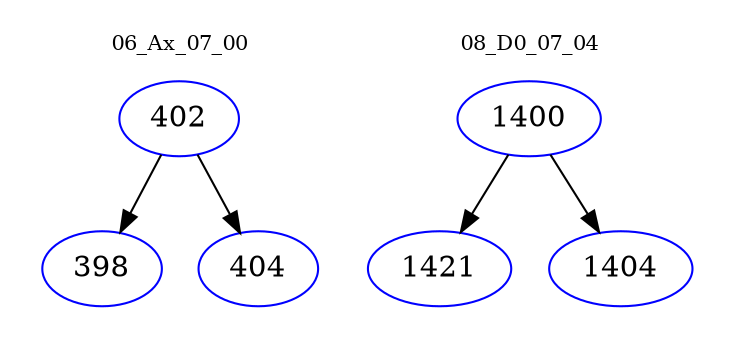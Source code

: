 digraph{
subgraph cluster_0 {
color = white
label = "06_Ax_07_00";
fontsize=10;
T0_402 [label="402", color="blue"]
T0_402 -> T0_398 [color="black"]
T0_398 [label="398", color="blue"]
T0_402 -> T0_404 [color="black"]
T0_404 [label="404", color="blue"]
}
subgraph cluster_1 {
color = white
label = "08_D0_07_04";
fontsize=10;
T1_1400 [label="1400", color="blue"]
T1_1400 -> T1_1421 [color="black"]
T1_1421 [label="1421", color="blue"]
T1_1400 -> T1_1404 [color="black"]
T1_1404 [label="1404", color="blue"]
}
}
